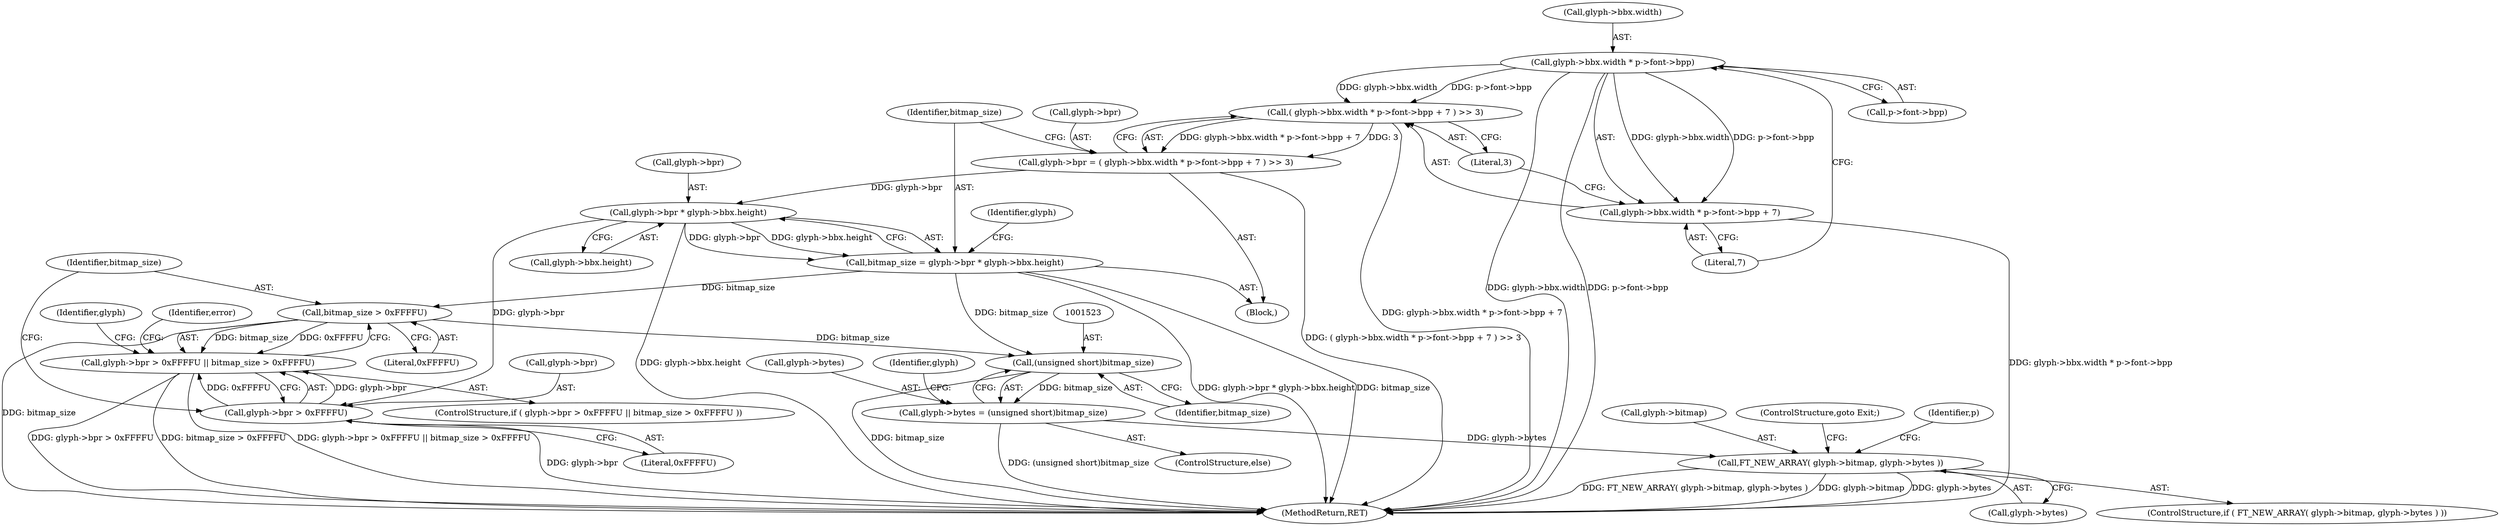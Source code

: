 digraph "0_savannah_07bdb6e289c7954e2a533039dc93c1c136099d2d@pointer" {
"1001478" [label="(Call,glyph->bbx.width * p->font->bpp)"];
"1001476" [label="(Call,( glyph->bbx.width * p->font->bpp + 7 ) >> 3)"];
"1001472" [label="(Call,glyph->bpr = ( glyph->bbx.width * p->font->bpp + 7 ) >> 3)"];
"1001493" [label="(Call,glyph->bpr * glyph->bbx.height)"];
"1001491" [label="(Call,bitmap_size = glyph->bpr * glyph->bbx.height)"];
"1001509" [label="(Call,bitmap_size > 0xFFFFU)"];
"1001503" [label="(Call,glyph->bpr > 0xFFFFU || bitmap_size > 0xFFFFU)"];
"1001522" [label="(Call,(unsigned short)bitmap_size)"];
"1001518" [label="(Call,glyph->bytes = (unsigned short)bitmap_size)"];
"1001526" [label="(Call,FT_NEW_ARRAY( glyph->bitmap, glyph->bytes ))"];
"1001504" [label="(Call,glyph->bpr > 0xFFFFU)"];
"1001477" [label="(Call,glyph->bbx.width * p->font->bpp + 7)"];
"1001477" [label="(Call,glyph->bbx.width * p->font->bpp + 7)"];
"1001484" [label="(Call,p->font->bpp)"];
"1001494" [label="(Call,glyph->bpr)"];
"1001510" [label="(Identifier,bitmap_size)"];
"1001524" [label="(Identifier,bitmap_size)"];
"1001497" [label="(Call,glyph->bbx.height)"];
"1001528" [label="(Identifier,glyph)"];
"1001478" [label="(Call,glyph->bbx.width * p->font->bpp)"];
"1001530" [label="(Call,glyph->bytes)"];
"1001533" [label="(ControlStructure,goto Exit;)"];
"1001522" [label="(Call,(unsigned short)bitmap_size)"];
"1001492" [label="(Identifier,bitmap_size)"];
"1001508" [label="(Literal,0xFFFFU)"];
"1001518" [label="(Call,glyph->bytes = (unsigned short)bitmap_size)"];
"1001473" [label="(Call,glyph->bpr)"];
"1001520" [label="(Identifier,glyph)"];
"1001526" [label="(Call,FT_NEW_ARRAY( glyph->bitmap, glyph->bytes ))"];
"1001490" [label="(Literal,3)"];
"1001491" [label="(Call,bitmap_size = glyph->bpr * glyph->bbx.height)"];
"1001502" [label="(ControlStructure,if ( glyph->bpr > 0xFFFFU || bitmap_size > 0xFFFFU ))"];
"1001517" [label="(ControlStructure,else)"];
"1001503" [label="(Call,glyph->bpr > 0xFFFFU || bitmap_size > 0xFFFFU)"];
"1001458" [label="(Block,)"];
"1001536" [label="(Identifier,p)"];
"1001527" [label="(Call,glyph->bitmap)"];
"1001472" [label="(Call,glyph->bpr = ( glyph->bbx.width * p->font->bpp + 7 ) >> 3)"];
"1001479" [label="(Call,glyph->bbx.width)"];
"1001514" [label="(Identifier,error)"];
"1001519" [label="(Call,glyph->bytes)"];
"1001504" [label="(Call,glyph->bpr > 0xFFFFU)"];
"1001509" [label="(Call,bitmap_size > 0xFFFFU)"];
"1001505" [label="(Call,glyph->bpr)"];
"1001489" [label="(Literal,7)"];
"1001476" [label="(Call,( glyph->bbx.width * p->font->bpp + 7 ) >> 3)"];
"1001568" [label="(MethodReturn,RET)"];
"1001511" [label="(Literal,0xFFFFU)"];
"1001525" [label="(ControlStructure,if ( FT_NEW_ARRAY( glyph->bitmap, glyph->bytes ) ))"];
"1001493" [label="(Call,glyph->bpr * glyph->bbx.height)"];
"1001506" [label="(Identifier,glyph)"];
"1001478" -> "1001477"  [label="AST: "];
"1001478" -> "1001484"  [label="CFG: "];
"1001479" -> "1001478"  [label="AST: "];
"1001484" -> "1001478"  [label="AST: "];
"1001489" -> "1001478"  [label="CFG: "];
"1001478" -> "1001568"  [label="DDG: glyph->bbx.width"];
"1001478" -> "1001568"  [label="DDG: p->font->bpp"];
"1001478" -> "1001476"  [label="DDG: glyph->bbx.width"];
"1001478" -> "1001476"  [label="DDG: p->font->bpp"];
"1001478" -> "1001477"  [label="DDG: glyph->bbx.width"];
"1001478" -> "1001477"  [label="DDG: p->font->bpp"];
"1001476" -> "1001472"  [label="AST: "];
"1001476" -> "1001490"  [label="CFG: "];
"1001477" -> "1001476"  [label="AST: "];
"1001490" -> "1001476"  [label="AST: "];
"1001472" -> "1001476"  [label="CFG: "];
"1001476" -> "1001568"  [label="DDG: glyph->bbx.width * p->font->bpp + 7"];
"1001476" -> "1001472"  [label="DDG: glyph->bbx.width * p->font->bpp + 7"];
"1001476" -> "1001472"  [label="DDG: 3"];
"1001472" -> "1001458"  [label="AST: "];
"1001473" -> "1001472"  [label="AST: "];
"1001492" -> "1001472"  [label="CFG: "];
"1001472" -> "1001568"  [label="DDG: ( glyph->bbx.width * p->font->bpp + 7 ) >> 3"];
"1001472" -> "1001493"  [label="DDG: glyph->bpr"];
"1001493" -> "1001491"  [label="AST: "];
"1001493" -> "1001497"  [label="CFG: "];
"1001494" -> "1001493"  [label="AST: "];
"1001497" -> "1001493"  [label="AST: "];
"1001491" -> "1001493"  [label="CFG: "];
"1001493" -> "1001568"  [label="DDG: glyph->bbx.height"];
"1001493" -> "1001491"  [label="DDG: glyph->bpr"];
"1001493" -> "1001491"  [label="DDG: glyph->bbx.height"];
"1001493" -> "1001504"  [label="DDG: glyph->bpr"];
"1001491" -> "1001458"  [label="AST: "];
"1001492" -> "1001491"  [label="AST: "];
"1001506" -> "1001491"  [label="CFG: "];
"1001491" -> "1001568"  [label="DDG: glyph->bpr * glyph->bbx.height"];
"1001491" -> "1001568"  [label="DDG: bitmap_size"];
"1001491" -> "1001509"  [label="DDG: bitmap_size"];
"1001491" -> "1001522"  [label="DDG: bitmap_size"];
"1001509" -> "1001503"  [label="AST: "];
"1001509" -> "1001511"  [label="CFG: "];
"1001510" -> "1001509"  [label="AST: "];
"1001511" -> "1001509"  [label="AST: "];
"1001503" -> "1001509"  [label="CFG: "];
"1001509" -> "1001568"  [label="DDG: bitmap_size"];
"1001509" -> "1001503"  [label="DDG: bitmap_size"];
"1001509" -> "1001503"  [label="DDG: 0xFFFFU"];
"1001509" -> "1001522"  [label="DDG: bitmap_size"];
"1001503" -> "1001502"  [label="AST: "];
"1001503" -> "1001504"  [label="CFG: "];
"1001504" -> "1001503"  [label="AST: "];
"1001514" -> "1001503"  [label="CFG: "];
"1001520" -> "1001503"  [label="CFG: "];
"1001503" -> "1001568"  [label="DDG: bitmap_size > 0xFFFFU"];
"1001503" -> "1001568"  [label="DDG: glyph->bpr > 0xFFFFU"];
"1001503" -> "1001568"  [label="DDG: glyph->bpr > 0xFFFFU || bitmap_size > 0xFFFFU"];
"1001504" -> "1001503"  [label="DDG: glyph->bpr"];
"1001504" -> "1001503"  [label="DDG: 0xFFFFU"];
"1001522" -> "1001518"  [label="AST: "];
"1001522" -> "1001524"  [label="CFG: "];
"1001523" -> "1001522"  [label="AST: "];
"1001524" -> "1001522"  [label="AST: "];
"1001518" -> "1001522"  [label="CFG: "];
"1001522" -> "1001568"  [label="DDG: bitmap_size"];
"1001522" -> "1001518"  [label="DDG: bitmap_size"];
"1001518" -> "1001517"  [label="AST: "];
"1001519" -> "1001518"  [label="AST: "];
"1001528" -> "1001518"  [label="CFG: "];
"1001518" -> "1001568"  [label="DDG: (unsigned short)bitmap_size"];
"1001518" -> "1001526"  [label="DDG: glyph->bytes"];
"1001526" -> "1001525"  [label="AST: "];
"1001526" -> "1001530"  [label="CFG: "];
"1001527" -> "1001526"  [label="AST: "];
"1001530" -> "1001526"  [label="AST: "];
"1001533" -> "1001526"  [label="CFG: "];
"1001536" -> "1001526"  [label="CFG: "];
"1001526" -> "1001568"  [label="DDG: glyph->bytes"];
"1001526" -> "1001568"  [label="DDG: FT_NEW_ARRAY( glyph->bitmap, glyph->bytes )"];
"1001526" -> "1001568"  [label="DDG: glyph->bitmap"];
"1001504" -> "1001508"  [label="CFG: "];
"1001505" -> "1001504"  [label="AST: "];
"1001508" -> "1001504"  [label="AST: "];
"1001510" -> "1001504"  [label="CFG: "];
"1001504" -> "1001568"  [label="DDG: glyph->bpr"];
"1001477" -> "1001489"  [label="CFG: "];
"1001489" -> "1001477"  [label="AST: "];
"1001490" -> "1001477"  [label="CFG: "];
"1001477" -> "1001568"  [label="DDG: glyph->bbx.width * p->font->bpp"];
}
